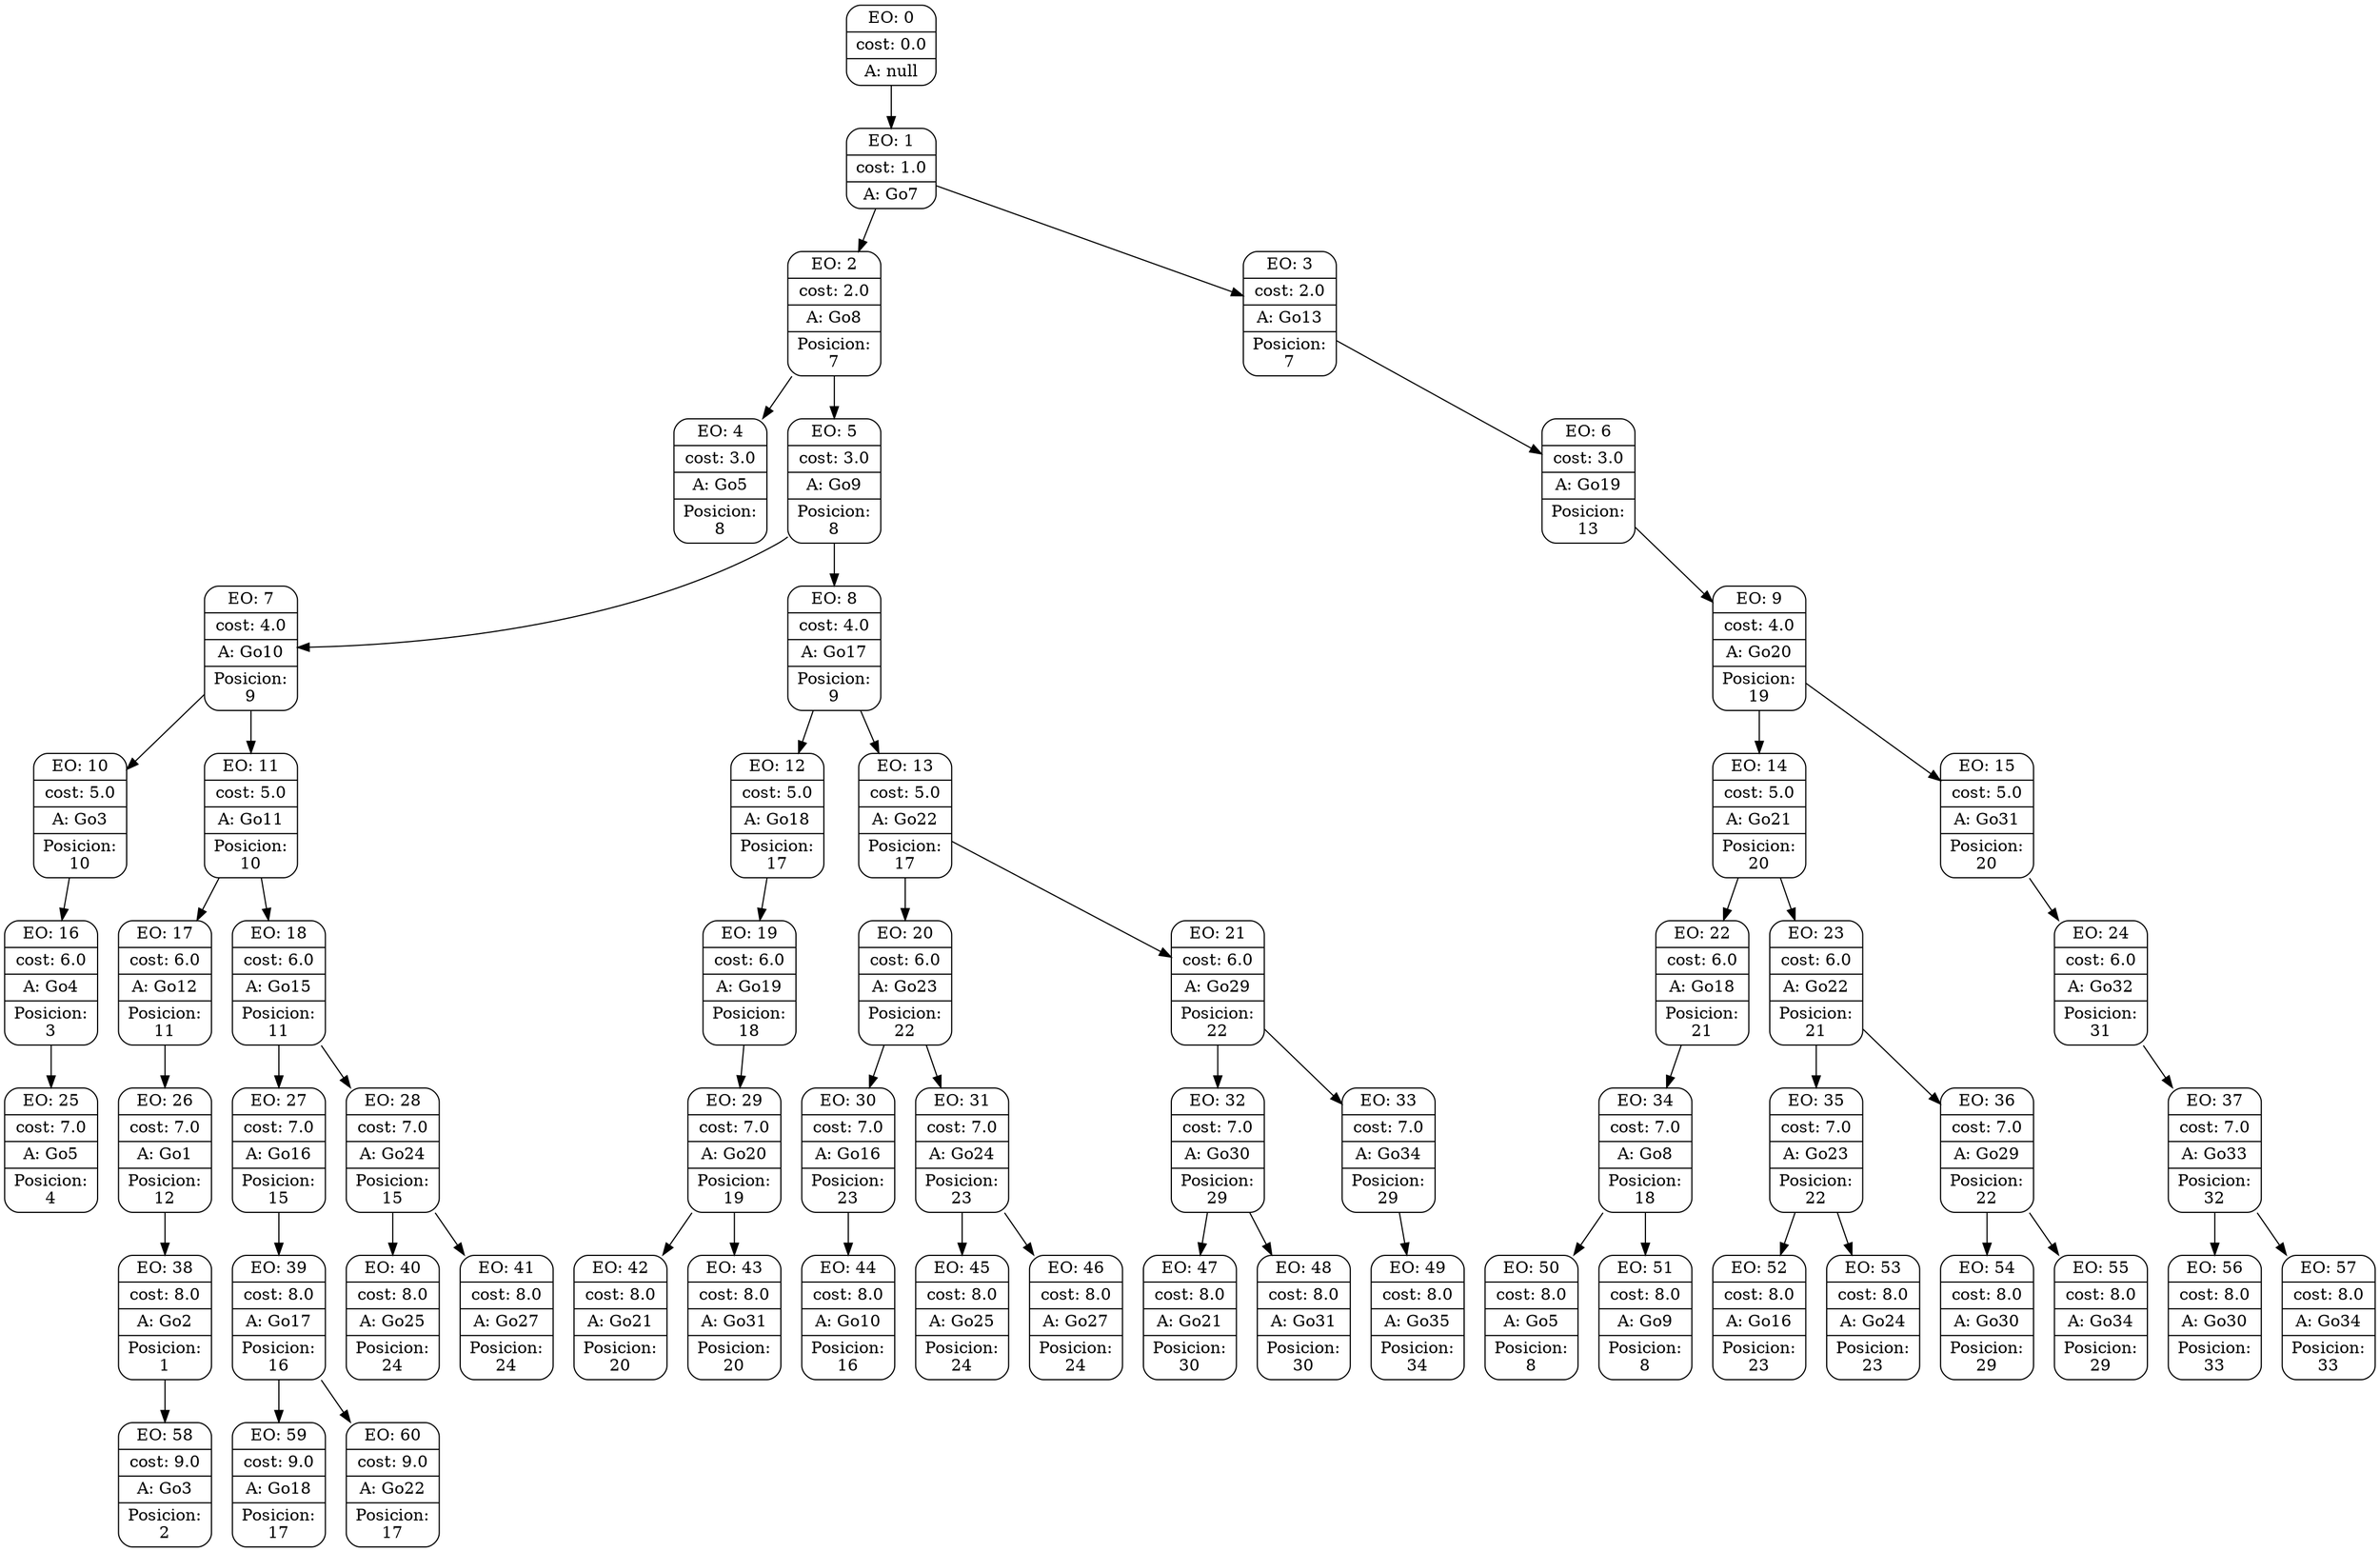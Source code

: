 digraph g {
node [shape = Mrecord];
nodo0[label="{EO: 0|cost: 0.0|A: null}"]
nodo1[label="{EO: 1|cost: 1.0|A: Go7}"]
nodo2[label="{EO: 2|cost: 2.0|A: Go8|Posicion:\n7}"]
nodo4[label="{EO: 4|cost: 3.0|A: Go5|Posicion:\n8}"]

nodo2 -> nodo4;
nodo5[label="{EO: 5|cost: 3.0|A: Go9|Posicion:\n8}"]
nodo7[label="{EO: 7|cost: 4.0|A: Go10|Posicion:\n9}"]
nodo10[label="{EO: 10|cost: 5.0|A: Go3|Posicion:\n10}"]
nodo16[label="{EO: 16|cost: 6.0|A: Go4|Posicion:\n3}"]
nodo25[label="{EO: 25|cost: 7.0|A: Go5|Posicion:\n4}"]

nodo16 -> nodo25;

nodo10 -> nodo16;

nodo7 -> nodo10;
nodo11[label="{EO: 11|cost: 5.0|A: Go11|Posicion:\n10}"]
nodo17[label="{EO: 17|cost: 6.0|A: Go12|Posicion:\n11}"]
nodo26[label="{EO: 26|cost: 7.0|A: Go1|Posicion:\n12}"]
nodo38[label="{EO: 38|cost: 8.0|A: Go2|Posicion:\n1}"]
nodo58[label="{EO: 58|cost: 9.0|A: Go3|Posicion:\n2}"]

nodo38 -> nodo58;

nodo26 -> nodo38;

nodo17 -> nodo26;

nodo11 -> nodo17;
nodo18[label="{EO: 18|cost: 6.0|A: Go15|Posicion:\n11}"]
nodo27[label="{EO: 27|cost: 7.0|A: Go16|Posicion:\n15}"]
nodo39[label="{EO: 39|cost: 8.0|A: Go17|Posicion:\n16}"]
nodo59[label="{EO: 59|cost: 9.0|A: Go18|Posicion:\n17}"]

nodo39 -> nodo59;
nodo60[label="{EO: 60|cost: 9.0|A: Go22|Posicion:\n17}"]

nodo39 -> nodo60;

nodo27 -> nodo39;

nodo18 -> nodo27;
nodo28[label="{EO: 28|cost: 7.0|A: Go24|Posicion:\n15}"]
nodo40[label="{EO: 40|cost: 8.0|A: Go25|Posicion:\n24}"]

nodo28 -> nodo40;
nodo41[label="{EO: 41|cost: 8.0|A: Go27|Posicion:\n24}"]

nodo28 -> nodo41;

nodo18 -> nodo28;

nodo11 -> nodo18;

nodo7 -> nodo11;

nodo5 -> nodo7;
nodo8[label="{EO: 8|cost: 4.0|A: Go17|Posicion:\n9}"]
nodo12[label="{EO: 12|cost: 5.0|A: Go18|Posicion:\n17}"]
nodo19[label="{EO: 19|cost: 6.0|A: Go19|Posicion:\n18}"]
nodo29[label="{EO: 29|cost: 7.0|A: Go20|Posicion:\n19}"]
nodo42[label="{EO: 42|cost: 8.0|A: Go21|Posicion:\n20}"]

nodo29 -> nodo42;
nodo43[label="{EO: 43|cost: 8.0|A: Go31|Posicion:\n20}"]

nodo29 -> nodo43;

nodo19 -> nodo29;

nodo12 -> nodo19;

nodo8 -> nodo12;
nodo13[label="{EO: 13|cost: 5.0|A: Go22|Posicion:\n17}"]
nodo20[label="{EO: 20|cost: 6.0|A: Go23|Posicion:\n22}"]
nodo30[label="{EO: 30|cost: 7.0|A: Go16|Posicion:\n23}"]
nodo44[label="{EO: 44|cost: 8.0|A: Go10|Posicion:\n16}"]

nodo30 -> nodo44;

nodo20 -> nodo30;
nodo31[label="{EO: 31|cost: 7.0|A: Go24|Posicion:\n23}"]
nodo45[label="{EO: 45|cost: 8.0|A: Go25|Posicion:\n24}"]

nodo31 -> nodo45;
nodo46[label="{EO: 46|cost: 8.0|A: Go27|Posicion:\n24}"]

nodo31 -> nodo46;

nodo20 -> nodo31;

nodo13 -> nodo20;
nodo21[label="{EO: 21|cost: 6.0|A: Go29|Posicion:\n22}"]
nodo32[label="{EO: 32|cost: 7.0|A: Go30|Posicion:\n29}"]
nodo47[label="{EO: 47|cost: 8.0|A: Go21|Posicion:\n30}"]

nodo32 -> nodo47;
nodo48[label="{EO: 48|cost: 8.0|A: Go31|Posicion:\n30}"]

nodo32 -> nodo48;

nodo21 -> nodo32;
nodo33[label="{EO: 33|cost: 7.0|A: Go34|Posicion:\n29}"]
nodo49[label="{EO: 49|cost: 8.0|A: Go35|Posicion:\n34}"]

nodo33 -> nodo49;

nodo21 -> nodo33;

nodo13 -> nodo21;

nodo8 -> nodo13;

nodo5 -> nodo8;

nodo2 -> nodo5;

nodo1 -> nodo2;
nodo3[label="{EO: 3|cost: 2.0|A: Go13|Posicion:\n7}"]
nodo6[label="{EO: 6|cost: 3.0|A: Go19|Posicion:\n13}"]
nodo9[label="{EO: 9|cost: 4.0|A: Go20|Posicion:\n19}"]
nodo14[label="{EO: 14|cost: 5.0|A: Go21|Posicion:\n20}"]
nodo22[label="{EO: 22|cost: 6.0|A: Go18|Posicion:\n21}"]
nodo34[label="{EO: 34|cost: 7.0|A: Go8|Posicion:\n18}"]
nodo50[label="{EO: 50|cost: 8.0|A: Go5|Posicion:\n8}"]

nodo34 -> nodo50;
nodo51[label="{EO: 51|cost: 8.0|A: Go9|Posicion:\n8}"]

nodo34 -> nodo51;

nodo22 -> nodo34;

nodo14 -> nodo22;
nodo23[label="{EO: 23|cost: 6.0|A: Go22|Posicion:\n21}"]
nodo35[label="{EO: 35|cost: 7.0|A: Go23|Posicion:\n22}"]
nodo52[label="{EO: 52|cost: 8.0|A: Go16|Posicion:\n23}"]

nodo35 -> nodo52;
nodo53[label="{EO: 53|cost: 8.0|A: Go24|Posicion:\n23}"]

nodo35 -> nodo53;

nodo23 -> nodo35;
nodo36[label="{EO: 36|cost: 7.0|A: Go29|Posicion:\n22}"]
nodo54[label="{EO: 54|cost: 8.0|A: Go30|Posicion:\n29}"]

nodo36 -> nodo54;
nodo55[label="{EO: 55|cost: 8.0|A: Go34|Posicion:\n29}"]

nodo36 -> nodo55;

nodo23 -> nodo36;

nodo14 -> nodo23;

nodo9 -> nodo14;
nodo15[label="{EO: 15|cost: 5.0|A: Go31|Posicion:\n20}"]
nodo24[label="{EO: 24|cost: 6.0|A: Go32|Posicion:\n31}"]
nodo37[label="{EO: 37|cost: 7.0|A: Go33|Posicion:\n32}"]
nodo56[label="{EO: 56|cost: 8.0|A: Go30|Posicion:\n33}"]

nodo37 -> nodo56;
nodo57[label="{EO: 57|cost: 8.0|A: Go34|Posicion:\n33}"]

nodo37 -> nodo57;

nodo24 -> nodo37;

nodo15 -> nodo24;

nodo9 -> nodo15;

nodo6 -> nodo9;

nodo3 -> nodo6;

nodo1 -> nodo3;

nodo0 -> nodo1;


}